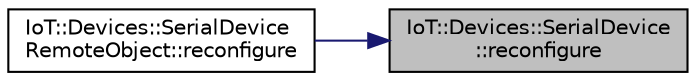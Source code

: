 digraph "IoT::Devices::SerialDevice::reconfigure"
{
 // LATEX_PDF_SIZE
  edge [fontname="Helvetica",fontsize="10",labelfontname="Helvetica",labelfontsize="10"];
  node [fontname="Helvetica",fontsize="10",shape=record];
  rankdir="RL";
  Node1 [label="IoT::Devices::SerialDevice\l::reconfigure",height=0.2,width=0.4,color="black", fillcolor="grey75", style="filled", fontcolor="black",tooltip="Destroys the SerialDevice."];
  Node1 -> Node2 [dir="back",color="midnightblue",fontsize="10",style="solid",fontname="Helvetica"];
  Node2 [label="IoT::Devices::SerialDevice\lRemoteObject::reconfigure",height=0.2,width=0.4,color="black", fillcolor="white", style="filled",URL="$classIoT_1_1Devices_1_1SerialDeviceRemoteObject.html#a662fce438a357067891d80b92b76b95d",tooltip=" "];
}
